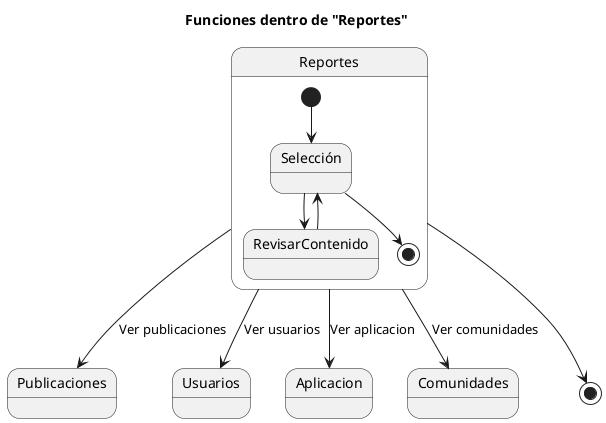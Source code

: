 @startuml
title Funciones dentro de "Reportes"

state Reportes {
  [*] --> Selección
  Selección --> RevisarContenido
  RevisarContenido --> Selección
  Selección --> [*]
}

Reportes --> Publicaciones: Ver publicaciones
Reportes --> Usuarios: Ver usuarios
Reportes --> Aplicacion: Ver aplicacion
Reportes --> Comunidades: Ver comunidades
Reportes --> [*]
@enduml
